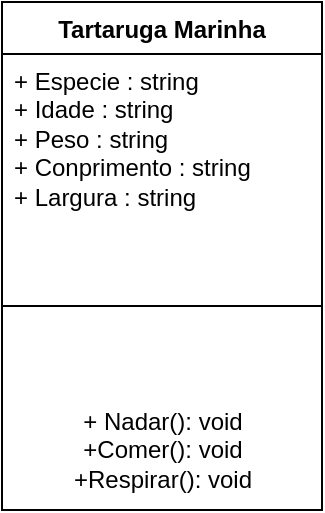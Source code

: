 <mxfile version="21.6.9" type="device">
  <diagram name="Página-1" id="YXbWpebmWmldUPd0kknM">
    <mxGraphModel dx="1050" dy="574" grid="1" gridSize="10" guides="1" tooltips="1" connect="1" arrows="1" fold="1" page="1" pageScale="1" pageWidth="827" pageHeight="1169" math="0" shadow="0">
      <root>
        <mxCell id="0" />
        <mxCell id="1" parent="0" />
        <mxCell id="NIwfqgxCusSFsJfZpUKv-1" value="Tartaruga Marinha" style="swimlane;fontStyle=1;align=center;verticalAlign=top;childLayout=stackLayout;horizontal=1;startSize=26;horizontalStack=0;resizeParent=1;resizeParentMax=0;resizeLast=0;collapsible=1;marginBottom=0;whiteSpace=wrap;html=1;" vertex="1" parent="1">
          <mxGeometry x="230" y="390" width="160" height="254" as="geometry" />
        </mxCell>
        <mxCell id="NIwfqgxCusSFsJfZpUKv-2" value="+ Especie : string&lt;br&gt;+ Idade : string&lt;br&gt;+ Peso : string&lt;br&gt;+ Conprimento : string&lt;br&gt;+ Largura : string" style="text;strokeColor=none;fillColor=none;align=left;verticalAlign=top;spacingLeft=4;spacingRight=4;overflow=hidden;rotatable=0;points=[[0,0.5],[1,0.5]];portConstraint=eastwest;whiteSpace=wrap;html=1;" vertex="1" parent="NIwfqgxCusSFsJfZpUKv-1">
          <mxGeometry y="26" width="160" height="84" as="geometry" />
        </mxCell>
        <mxCell id="NIwfqgxCusSFsJfZpUKv-3" value="" style="line;strokeWidth=1;fillColor=none;align=left;verticalAlign=middle;spacingTop=-1;spacingLeft=3;spacingRight=3;rotatable=0;labelPosition=right;points=[];portConstraint=eastwest;strokeColor=inherit;" vertex="1" parent="NIwfqgxCusSFsJfZpUKv-1">
          <mxGeometry y="110" width="160" height="84" as="geometry" />
        </mxCell>
        <mxCell id="NIwfqgxCusSFsJfZpUKv-12" value="+ Nadar(): void&lt;br&gt;+Comer(): void&lt;br&gt;+Respirar(): void" style="text;html=1;align=center;verticalAlign=middle;resizable=0;points=[];autosize=1;strokeColor=none;fillColor=none;" vertex="1" parent="NIwfqgxCusSFsJfZpUKv-1">
          <mxGeometry y="194" width="160" height="60" as="geometry" />
        </mxCell>
      </root>
    </mxGraphModel>
  </diagram>
</mxfile>
